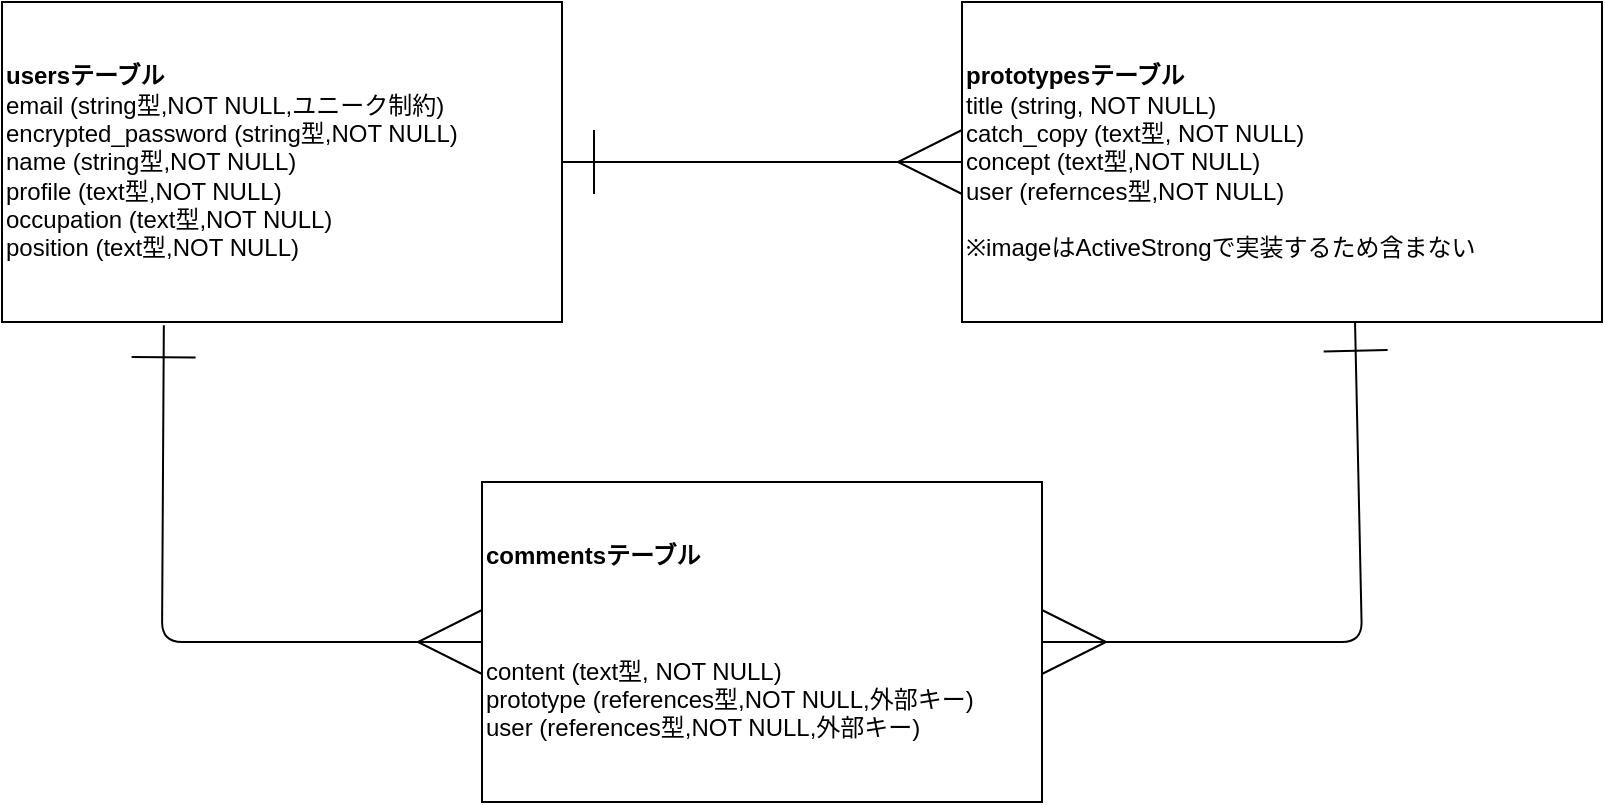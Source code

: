 <mxfile>
    <diagram id="5dQ-6LK3czGUUn307oMt" name="ページ1">
        <mxGraphModel dx="1277" dy="305" grid="1" gridSize="10" guides="1" tooltips="1" connect="1" arrows="1" fold="1" page="1" pageScale="1" pageWidth="827" pageHeight="1169" math="0" shadow="0">
            <root>
                <mxCell id="0"/>
                <mxCell id="1" parent="0"/>
                <mxCell id="34" style="edgeStyle=none;html=1;exitX=1;exitY=0.5;exitDx=0;exitDy=0;entryX=0;entryY=0.5;entryDx=0;entryDy=0;startArrow=ERone;startFill=0;strokeColor=default;endArrow=ERmany;endFill=0;endSize=30;startSize=30;" parent="1" source="31" target="32" edge="1">
                    <mxGeometry relative="1" as="geometry">
                        <Array as="points">
                            <mxPoint x="300" y="320"/>
                        </Array>
                    </mxGeometry>
                </mxCell>
                <mxCell id="37" style="edgeStyle=none;html=1;exitX=0.289;exitY=1.01;exitDx=0;exitDy=0;entryX=0;entryY=0.5;entryDx=0;entryDy=0;strokeColor=default;startArrow=ERone;startFill=0;endArrow=ERmany;endFill=0;startSize=30;endSize=30;exitPerimeter=0;" parent="1" source="31" target="33" edge="1">
                    <mxGeometry relative="1" as="geometry">
                        <Array as="points">
                            <mxPoint y="560"/>
                        </Array>
                    </mxGeometry>
                </mxCell>
                <mxCell id="31" value="&lt;b&gt;usersテーブル&lt;/b&gt;&lt;br&gt;email (string型,NOT NULL,ユニーク制約)&lt;br&gt;encrypted_password (string型,NOT NULL)&lt;br&gt;name (string型,NOT NULL)&lt;br&gt;profile (text型,NOT NULL)&lt;br&gt;occupation (text型,NOT NULL)&lt;br&gt;position (text型,NOT NULL)" style="whiteSpace=wrap;html=1;align=left;" parent="1" vertex="1">
                    <mxGeometry x="-80" y="240" width="280" height="160" as="geometry"/>
                </mxCell>
                <mxCell id="36" style="edgeStyle=none;html=1;exitX=0.614;exitY=0.99;exitDx=0;exitDy=0;entryX=1;entryY=0.5;entryDx=0;entryDy=0;strokeColor=default;startArrow=ERone;startFill=0;endArrow=ERmany;endFill=0;startSize=30;endSize=30;exitPerimeter=0;" parent="1" source="32" target="33" edge="1">
                    <mxGeometry relative="1" as="geometry">
                        <Array as="points">
                            <mxPoint x="600" y="560"/>
                            <mxPoint x="490" y="560"/>
                            <mxPoint x="460" y="560"/>
                        </Array>
                    </mxGeometry>
                </mxCell>
                <mxCell id="32" value="&lt;b&gt;prototypesテーブル&lt;/b&gt;&lt;br&gt;title (string, NOT NULL)&lt;br&gt;&lt;div&gt;catch_copy (text型, NOT NULL)&lt;/div&gt;&lt;div&gt;concept (text型,NOT NULL)&lt;/div&gt;&lt;div&gt;user (refernces型,NOT NULL)&lt;/div&gt;&lt;div&gt;&lt;br&gt;&lt;/div&gt;&lt;div&gt;※imageはActiveStrongで実装するため含まない&lt;/div&gt;" style="whiteSpace=wrap;html=1;align=left;" parent="1" vertex="1">
                    <mxGeometry x="400" y="240" width="320" height="160" as="geometry"/>
                </mxCell>
                <mxCell id="33" value="&lt;span style=&quot;&quot;&gt;&lt;b&gt;commentsテーブル&lt;/b&gt;&lt;/span&gt;&lt;br style=&quot;&quot;&gt;&lt;br style=&quot;&quot;&gt;&lt;br style=&quot;&quot;&gt;&lt;br style=&quot;&quot;&gt;&lt;span style=&quot;&quot;&gt;content (text型, NOT NULL)&lt;/span&gt;&lt;br style=&quot;&quot;&gt;&lt;span style=&quot;&quot;&gt;prototype (references型,NOT NULL,外部キー)&lt;/span&gt;&lt;br style=&quot;&quot;&gt;&lt;span style=&quot;&quot;&gt;user (references型,NOT NULL,外部キー)&lt;/span&gt;" style="whiteSpace=wrap;html=1;align=left;" parent="1" vertex="1">
                    <mxGeometry x="160" y="480" width="280" height="160" as="geometry"/>
                </mxCell>
            </root>
        </mxGraphModel>
    </diagram>
</mxfile>